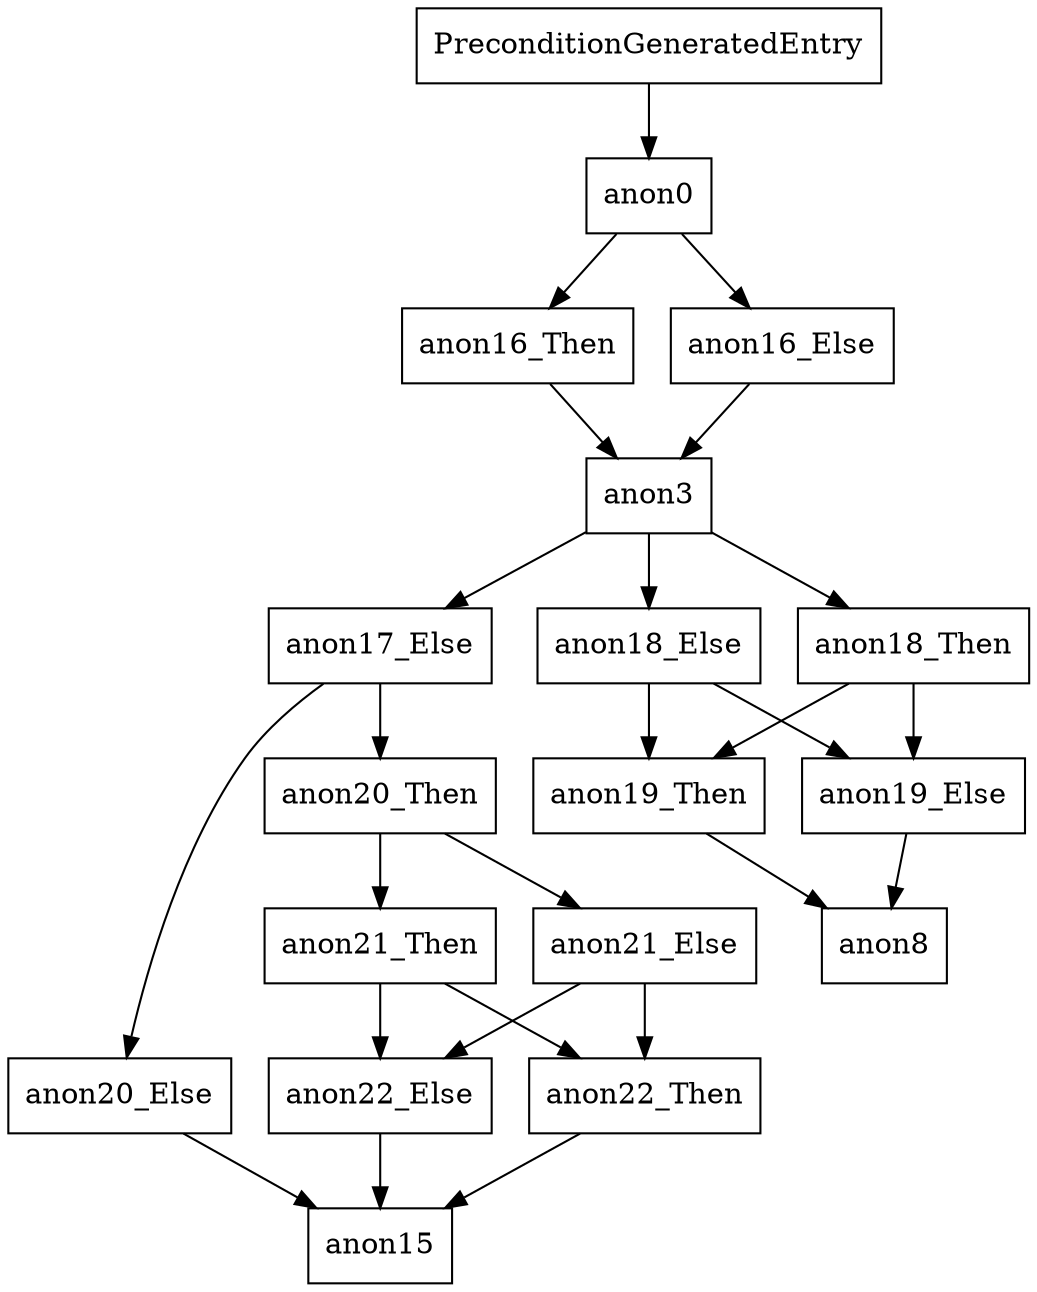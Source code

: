 digraph G {
  "PreconditionGeneratedEntry" [shape=box];
  "anon0" [shape=box];
  "anon16_Then" [shape=box];
  "anon16_Else" [shape=box];
  "anon3" [shape=box];
  "anon17_Else" [shape=box];
  "anon18_Then" [shape=box];
  "anon18_Else" [shape=box];
  "anon19_Then" [shape=box];
  "anon19_Else" [shape=box];
  "anon8" [shape=box];
  "anon20_Then" [shape=box];
  "anon20_Else" [shape=box];
  "anon15" [shape=box];
  "anon21_Then" [shape=box];
  "anon21_Else" [shape=box];
  "anon22_Then" [shape=box];
  "anon22_Else" [shape=box];
  "PreconditionGeneratedEntry" -> "anon0";
  "anon0" -> "anon16_Then";
  "anon0" -> "anon16_Else";
  "anon16_Else" -> "anon3";
  "anon3" -> "anon17_Else";
  "anon3" -> "anon18_Then";
  "anon3" -> "anon18_Else";
  "anon18_Else" -> "anon19_Then";
  "anon18_Else" -> "anon19_Else";
  "anon19_Else" -> "anon8";
  "anon19_Then" -> "anon8";
  "anon18_Then" -> "anon19_Then";
  "anon18_Then" -> "anon19_Else";
  "anon17_Else" -> "anon20_Then";
  "anon17_Else" -> "anon20_Else";
  "anon20_Else" -> "anon15";
  "anon20_Then" -> "anon21_Then";
  "anon20_Then" -> "anon21_Else";
  "anon21_Else" -> "anon22_Then";
  "anon21_Else" -> "anon22_Else";
  "anon22_Else" -> "anon15";
  "anon22_Then" -> "anon15";
  "anon21_Then" -> "anon22_Then";
  "anon21_Then" -> "anon22_Else";
  "anon16_Then" -> "anon3";
}
